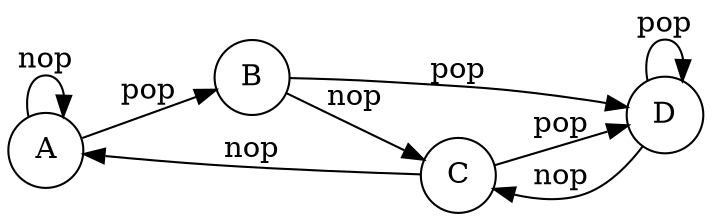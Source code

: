 digraph fsm2 {
    rankdir = "LR"
    node [shape = "circle"]

    A -> A [label = "nop"]
    A -> B [label = "pop"]

    B -> C [label = "nop"]
    B -> D [label = "pop"]

    D -> D [label = "pop"]
    D -> C [label = "nop"]

    C -> A [label = "nop"]
    C -> D [label = "pop"]
}
